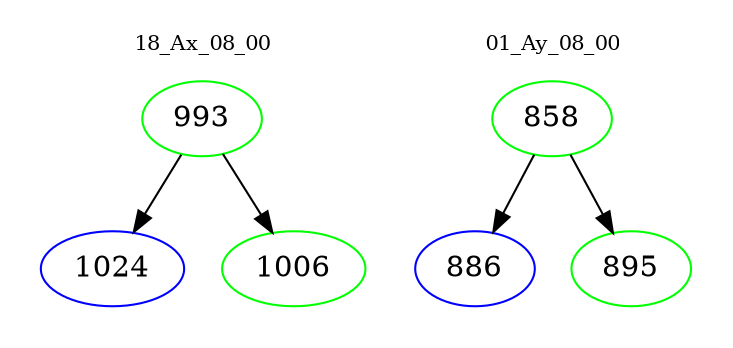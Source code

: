 digraph{
subgraph cluster_0 {
color = white
label = "18_Ax_08_00";
fontsize=10;
T0_993 [label="993", color="green"]
T0_993 -> T0_1024 [color="black"]
T0_1024 [label="1024", color="blue"]
T0_993 -> T0_1006 [color="black"]
T0_1006 [label="1006", color="green"]
}
subgraph cluster_1 {
color = white
label = "01_Ay_08_00";
fontsize=10;
T1_858 [label="858", color="green"]
T1_858 -> T1_886 [color="black"]
T1_886 [label="886", color="blue"]
T1_858 -> T1_895 [color="black"]
T1_895 [label="895", color="green"]
}
}
